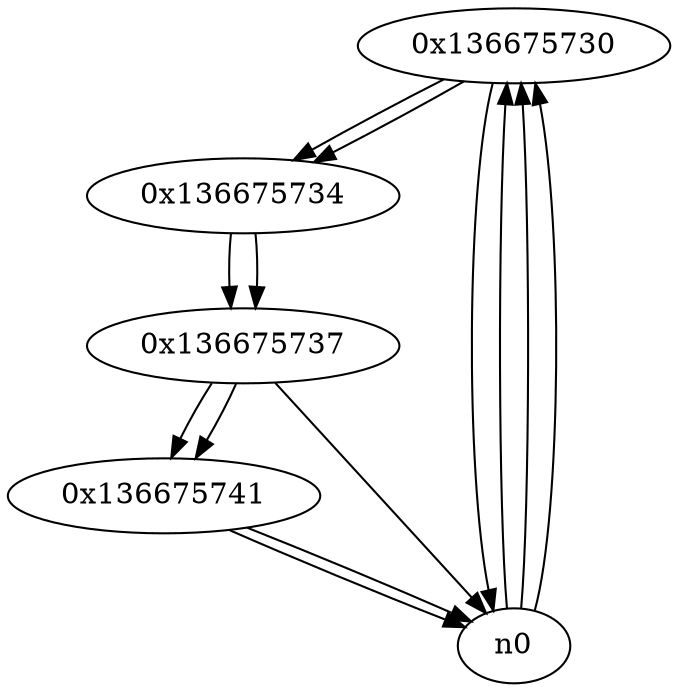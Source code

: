 digraph G{
/* nodes */
  n1 [label="0x136675730"]
  n2 [label="0x136675734"]
  n3 [label="0x136675737"]
  n4 [label="0x136675741"]
/* edges */
n1 -> n2;
n1 -> n0;
n0 -> n1;
n0 -> n1;
n0 -> n1;
n2 -> n3;
n1 -> n2;
n3 -> n4;
n3 -> n0;
n2 -> n3;
n4 -> n0;
n4 -> n0;
n3 -> n4;
}

